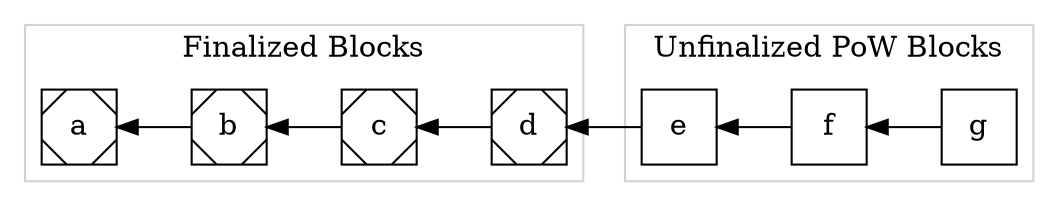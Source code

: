 digraph BlockHistory {
    rankdir = RL
    color = "lightgrey"

    subgraph cluster_pow {
        label = "Unfinalized PoW Blocks"
        node [ shape=square ]

        g -> f
        f -> e
    }

    subgraph cluster_final {
        label = "Finalized Blocks"
        node [ shape=Msquare ]

        e -> d
        d -> c
        c -> b
        b -> a
    }
}

